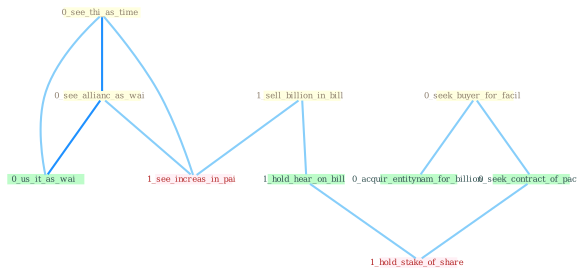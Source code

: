 Graph G{ 
    node
    [shape=polygon,style=filled,width=.5,height=.06,color="#BDFCC9",fixedsize=true,fontsize=4,
    fontcolor="#2f4f4f"];
    {node
    [color="#ffffe0", fontcolor="#8b7d6b"] "0_see_thi_as_time " "0_seek_buyer_for_facil " "1_sell_billion_in_bill " "0_see_allianc_as_wai "}
{node [color="#fff0f5", fontcolor="#b22222"] "1_see_increas_in_pai " "1_hold_stake_of_share "}
edge [color="#B0E2FF"];

	"0_see_thi_as_time " -- "0_see_allianc_as_wai " [w="2", color="#1e90ff" , len=0.8];
	"0_see_thi_as_time " -- "0_us_it_as_wai " [w="1", color="#87cefa" ];
	"0_see_thi_as_time " -- "1_see_increas_in_pai " [w="1", color="#87cefa" ];
	"0_seek_buyer_for_facil " -- "0_seek_contract_of_pact " [w="1", color="#87cefa" ];
	"0_seek_buyer_for_facil " -- "0_acquir_entitynam_for_billion " [w="1", color="#87cefa" ];
	"1_sell_billion_in_bill " -- "1_see_increas_in_pai " [w="1", color="#87cefa" ];
	"1_sell_billion_in_bill " -- "1_hold_hear_on_bill " [w="1", color="#87cefa" ];
	"0_see_allianc_as_wai " -- "0_us_it_as_wai " [w="2", color="#1e90ff" , len=0.8];
	"0_see_allianc_as_wai " -- "1_see_increas_in_pai " [w="1", color="#87cefa" ];
	"0_seek_contract_of_pact " -- "1_hold_stake_of_share " [w="1", color="#87cefa" ];
	"1_hold_hear_on_bill " -- "1_hold_stake_of_share " [w="1", color="#87cefa" ];
}